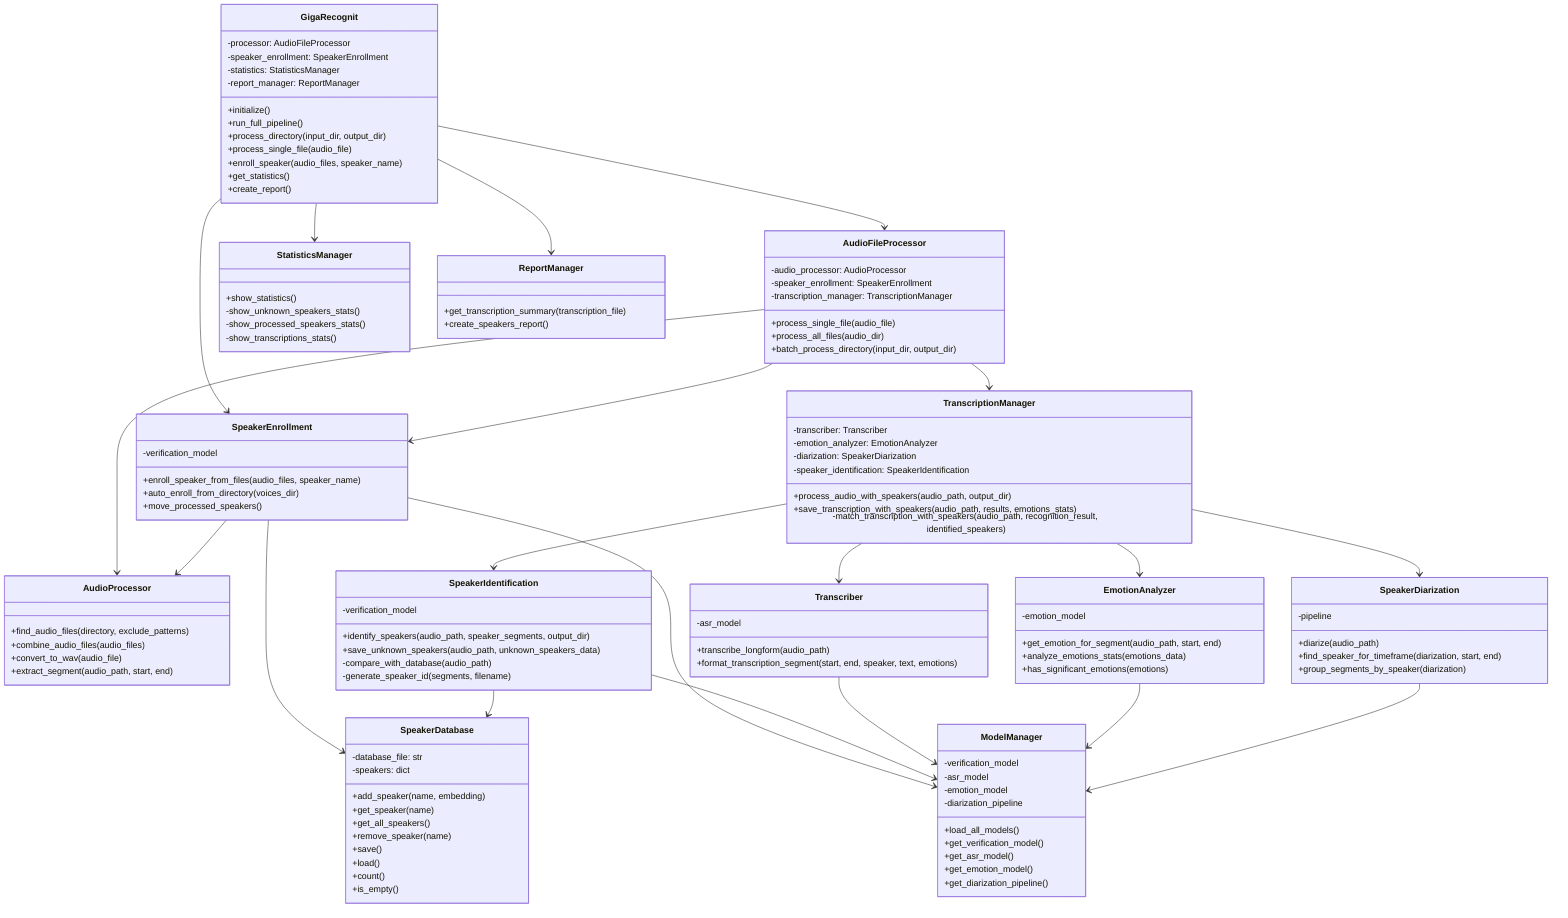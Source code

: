 classDiagram
    %% Основные классы
    class GigaRecognit {
        -processor: AudioFileProcessor
        -speaker_enrollment: SpeakerEnrollment
        -statistics: StatisticsManager
        -report_manager: ReportManager
        +initialize()
        +run_full_pipeline()
        +process_directory(input_dir, output_dir)
        +process_single_file(audio_file)
        +enroll_speaker(audio_files, speaker_name)
        +get_statistics()
        +create_report()
    }

    %% Управление моделями
    class ModelManager {
        -verification_model
        -asr_model
        -emotion_model
        -diarization_pipeline
        +load_all_models()
        +get_verification_model()
        +get_asr_model()
        +get_emotion_model()
        +get_diarization_pipeline()
    }

    %% База данных говорящих
    class SpeakerDatabase {
        -database_file: str
        -speakers: dict
        +add_speaker(name, embedding)
        +get_speaker(name)
        +get_all_speakers()
        +remove_speaker(name)
        +save()
        +load()
        +count()
        +is_empty()
    }

    %% Обработка аудио
    class AudioProcessor {
        +find_audio_files(directory, exclude_patterns)
        +combine_audio_files(audio_files)
        +convert_to_wav(audio_file)
        +extract_segment(audio_path, start, end)
    }

    class SpeakerDiarization {
        -pipeline
        +diarize(audio_path)
        +find_speaker_for_timeframe(diarization, start, end)
        +group_segments_by_speaker(diarization)
    }

    class SpeakerIdentification {
        -verification_model
        +identify_speakers(audio_path, speaker_segments, output_dir)
        +save_unknown_speakers(audio_path, unknown_speakers_data)
        -compare_with_database(audio_path)
        -generate_speaker_id(segments, filename)
    }

    class SpeakerEnrollment {
        -verification_model
        +enroll_speaker_from_files(audio_files, speaker_name)
        +auto_enroll_from_directory(voices_dir)
        +move_processed_speakers()
    }

    %% Транскрипция
    class Transcriber {
        -asr_model
        +transcribe_longform(audio_path)
        +format_transcription_segment(start, end, speaker, text, emotions)
    }

    class EmotionAnalyzer {
        -emotion_model
        +get_emotion_for_segment(audio_path, start, end)
        +analyze_emotions_stats(emotions_data)
        +has_significant_emotions(emotions)
    }

    class TranscriptionManager {
        -transcriber: Transcriber
        -emotion_analyzer: EmotionAnalyzer
        -diarization: SpeakerDiarization
        -speaker_identification: SpeakerIdentification
        +process_audio_with_speakers(audio_path, output_dir)
        +save_transcription_with_speakers(audio_path, results, emotions_stats)
        -match_transcription_with_speakers(audio_path, recognition_result, identified_speakers)
    }

    %% Процессор файлов
    class AudioFileProcessor {
        -audio_processor: AudioProcessor
        -speaker_enrollment: SpeakerEnrollment
        -transcription_manager: TranscriptionManager
        +process_single_file(audio_file)
        +process_all_files(audio_dir)
        +batch_process_directory(input_dir, output_dir)
    }

    %% Утилиты
    class StatisticsManager {
        +show_statistics()
        -show_unknown_speakers_stats()
        -show_processed_speakers_stats()
        -show_transcriptions_stats()
    }

    class ReportManager {
        +get_transcription_summary(transcription_file)
        +create_speakers_report()
    }

    %% Связи
    GigaRecognit --> AudioFileProcessor
    GigaRecognit --> SpeakerEnrollment
    GigaRecognit --> StatisticsManager
    GigaRecognit --> ReportManager

    AudioFileProcessor --> AudioProcessor
    AudioFileProcessor --> SpeakerEnrollment
    AudioFileProcessor --> TranscriptionManager

    TranscriptionManager --> Transcriber
    TranscriptionManager --> EmotionAnalyzer
    TranscriptionManager --> SpeakerDiarization
    TranscriptionManager --> SpeakerIdentification

    SpeakerEnrollment --> ModelManager
    SpeakerEnrollment --> SpeakerDatabase
    SpeakerEnrollment --> AudioProcessor

    SpeakerIdentification --> ModelManager
    SpeakerIdentification --> SpeakerDatabase

    Transcriber --> ModelManager
    EmotionAnalyzer --> ModelManager
    SpeakerDiarization --> ModelManager